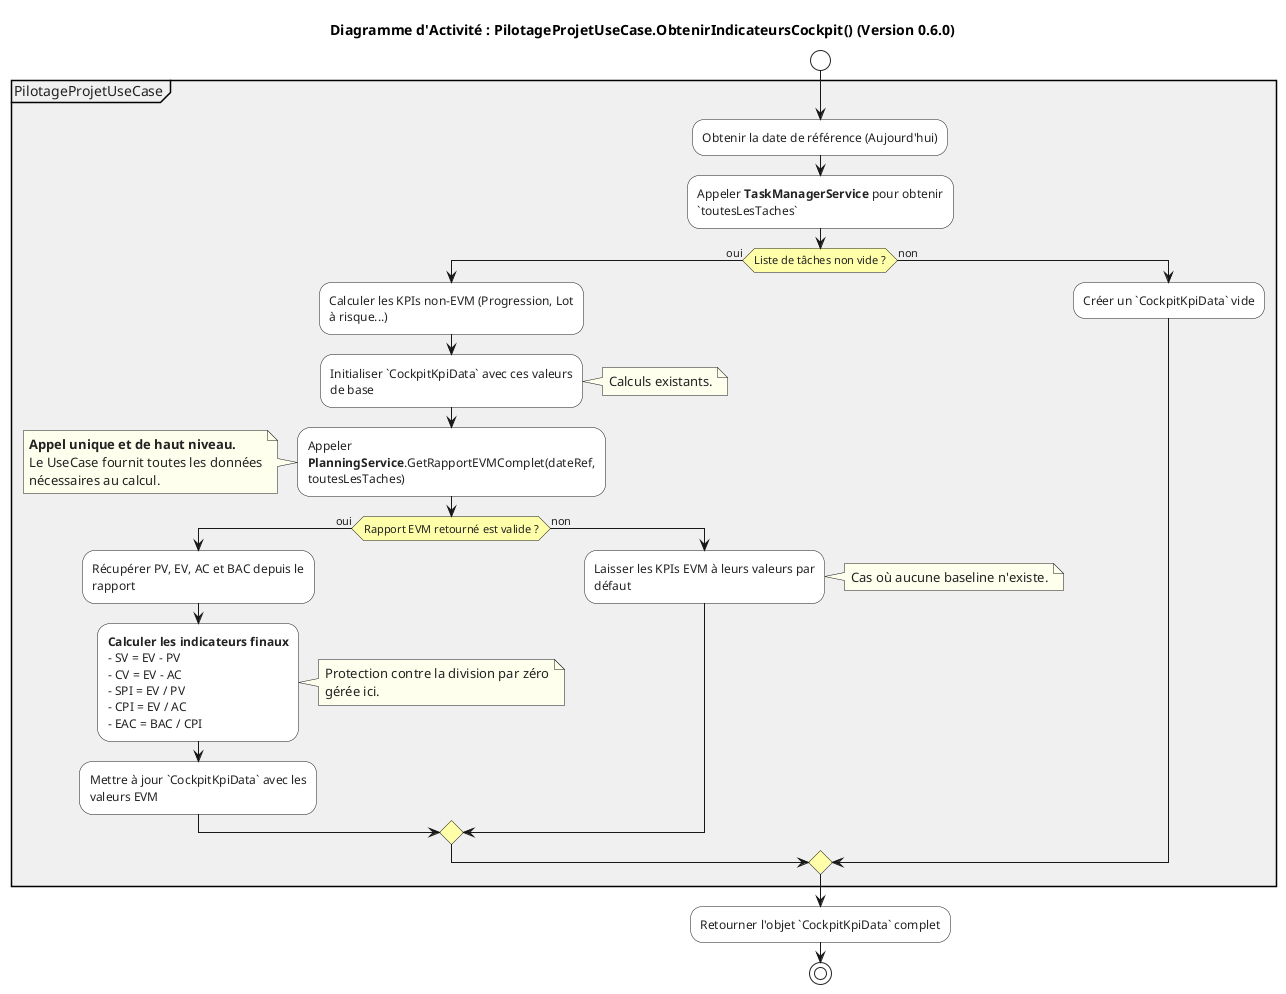@startuml
' --- Configuration ---
title Diagramme d'Activité : PilotageProjetUseCase.ObtenirIndicateursCockpit() (Version 0.6.0)
skinparam componentStyle uml2
skinparam wrapWidth 250
skinparam participantPadding 5
skinparam sequenceMessageAlign center
skinparam lifelineStrategy solid
skinparam shadowing false
<style>
    activityDiagram {
        FontColor #222222; BorderColor #555555; BackgroundColor #FFFFFF; ArrowColor #333333;
        node { BackgroundColor #LightSkyBlue; BorderColor #0077BE; }
        partition { BackgroundColor #F0F0F0; BorderColor #AAAAAA; }
        diamond { BackgroundColor #FFFFAA; BorderColor #DDBB00; }
        note { BackgroundColor #FFFFEE; BorderColor #DDBB88; }
    }
</style>

' --- Début du Flux ---
start

partition "PilotageProjetUseCase" {
    :Obtenir la date de référence (Aujourd'hui);
    
    :Appeler **TaskManagerService** pour obtenir `toutesLesTaches`;
    
    if (Liste de tâches non vide ?) then (oui)
        :Calculer les KPIs non-EVM (Progression, Lot à risque...);
        :Initialiser `CockpitKpiData` avec ces valeurs de base;

        note right: Calculs existants.
        
        :Appeler **PlanningService**.GetRapportEVMComplet(dateRef, toutesLesTaches);
        note left
            <b>Appel unique et de haut niveau.</b>
            Le UseCase fournit toutes les données
            nécessaires au calcul.
        end note
        
        if (Rapport EVM retourné est valide ?) then (oui)
            :Récupérer PV, EV, AC et BAC depuis le rapport;
            
            :<b>Calculer les indicateurs finaux</b>\n- SV = EV - PV\n- CV = EV - AC\n- SPI = EV / PV\n- CPI = EV / AC\n- EAC = BAC / CPI;
            note right: Protection contre la division par zéro gérée ici.
            
            :Mettre à jour `CockpitKpiData` avec les valeurs EVM;
            
        else (non)
            :Laisser les KPIs EVM à leurs valeurs par défaut;
            note right: Cas où aucune baseline n'existe.
        endif
    
    else (non)
      :Créer un `CockpitKpiData` vide;
    endif
}

:Retourner l'objet `CockpitKpiData` complet;

stop
@enduml